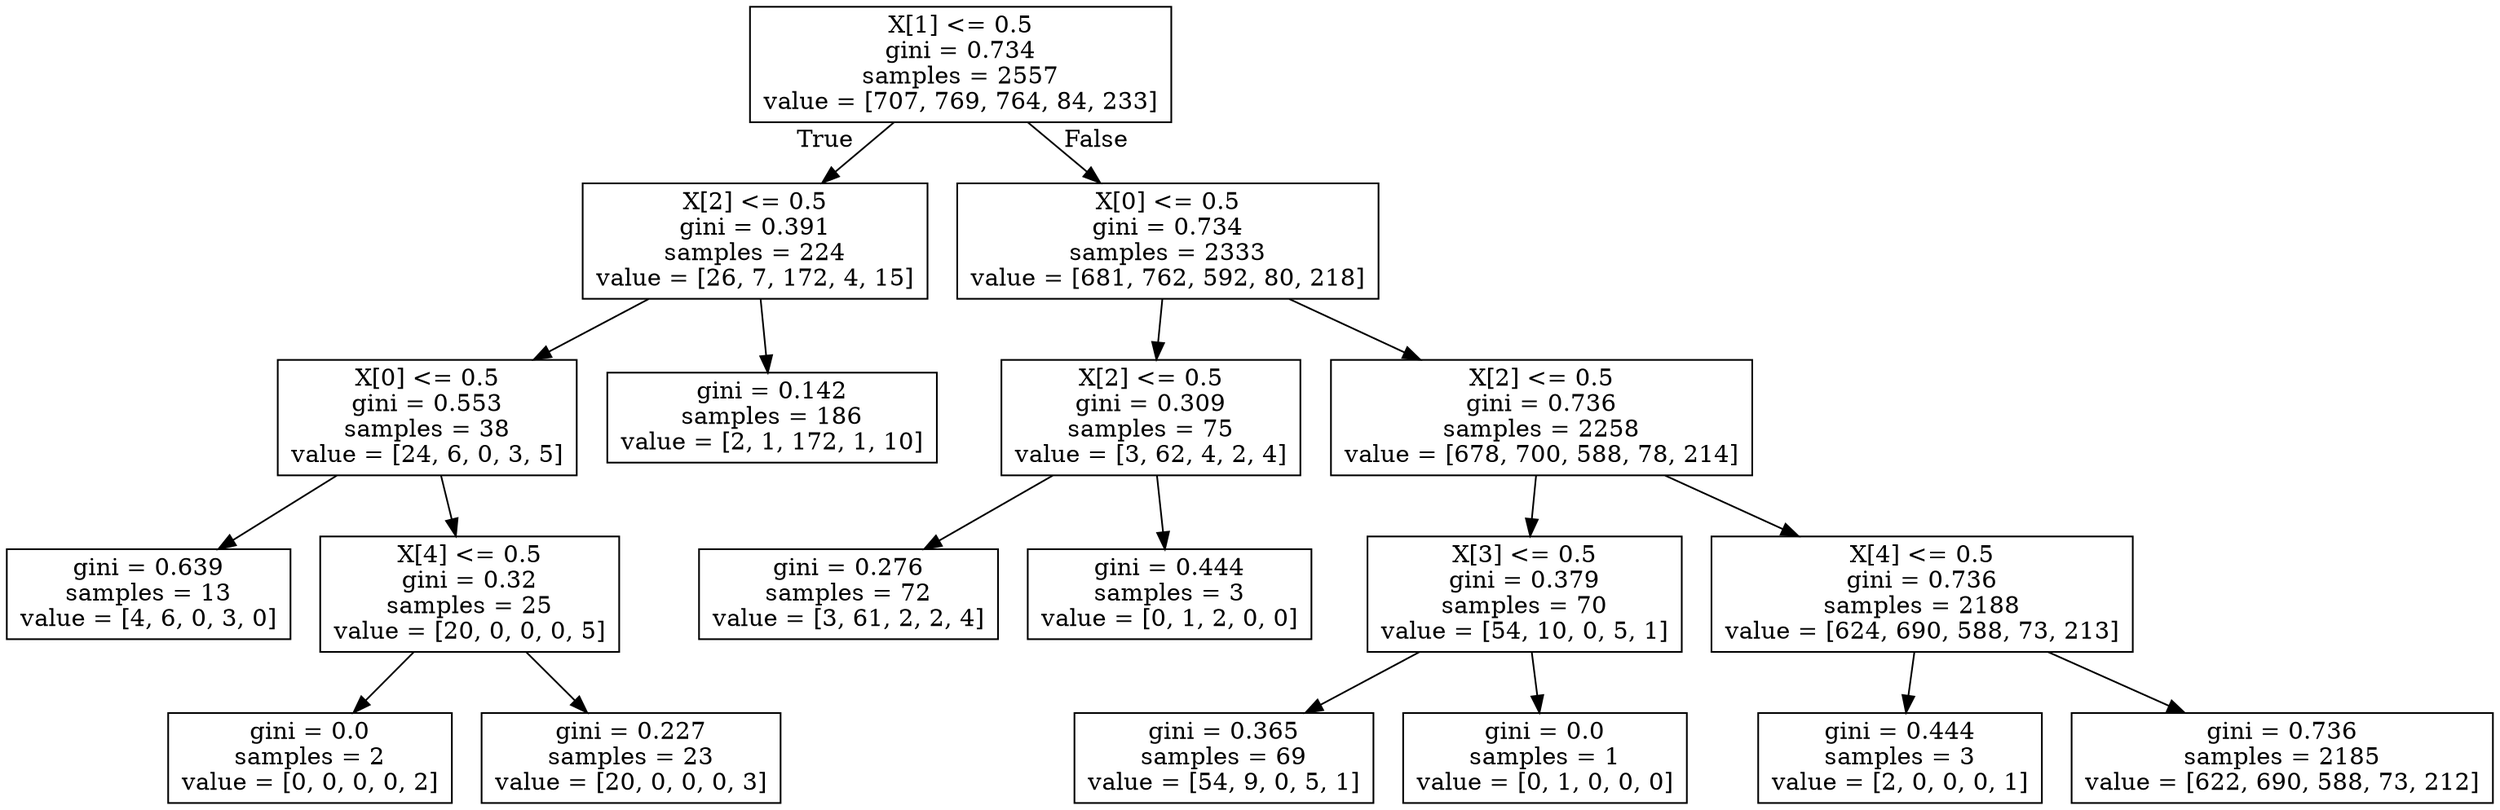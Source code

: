 digraph Tree {
node [shape=box] ;
0 [label="X[1] <= 0.5\ngini = 0.734\nsamples = 2557\nvalue = [707, 769, 764, 84, 233]"] ;
1 [label="X[2] <= 0.5\ngini = 0.391\nsamples = 224\nvalue = [26, 7, 172, 4, 15]"] ;
0 -> 1 [labeldistance=2.5, labelangle=45, headlabel="True"] ;
2 [label="X[0] <= 0.5\ngini = 0.553\nsamples = 38\nvalue = [24, 6, 0, 3, 5]"] ;
1 -> 2 ;
3 [label="gini = 0.639\nsamples = 13\nvalue = [4, 6, 0, 3, 0]"] ;
2 -> 3 ;
4 [label="X[4] <= 0.5\ngini = 0.32\nsamples = 25\nvalue = [20, 0, 0, 0, 5]"] ;
2 -> 4 ;
5 [label="gini = 0.0\nsamples = 2\nvalue = [0, 0, 0, 0, 2]"] ;
4 -> 5 ;
6 [label="gini = 0.227\nsamples = 23\nvalue = [20, 0, 0, 0, 3]"] ;
4 -> 6 ;
7 [label="gini = 0.142\nsamples = 186\nvalue = [2, 1, 172, 1, 10]"] ;
1 -> 7 ;
8 [label="X[0] <= 0.5\ngini = 0.734\nsamples = 2333\nvalue = [681, 762, 592, 80, 218]"] ;
0 -> 8 [labeldistance=2.5, labelangle=-45, headlabel="False"] ;
9 [label="X[2] <= 0.5\ngini = 0.309\nsamples = 75\nvalue = [3, 62, 4, 2, 4]"] ;
8 -> 9 ;
10 [label="gini = 0.276\nsamples = 72\nvalue = [3, 61, 2, 2, 4]"] ;
9 -> 10 ;
11 [label="gini = 0.444\nsamples = 3\nvalue = [0, 1, 2, 0, 0]"] ;
9 -> 11 ;
12 [label="X[2] <= 0.5\ngini = 0.736\nsamples = 2258\nvalue = [678, 700, 588, 78, 214]"] ;
8 -> 12 ;
13 [label="X[3] <= 0.5\ngini = 0.379\nsamples = 70\nvalue = [54, 10, 0, 5, 1]"] ;
12 -> 13 ;
14 [label="gini = 0.365\nsamples = 69\nvalue = [54, 9, 0, 5, 1]"] ;
13 -> 14 ;
15 [label="gini = 0.0\nsamples = 1\nvalue = [0, 1, 0, 0, 0]"] ;
13 -> 15 ;
16 [label="X[4] <= 0.5\ngini = 0.736\nsamples = 2188\nvalue = [624, 690, 588, 73, 213]"] ;
12 -> 16 ;
17 [label="gini = 0.444\nsamples = 3\nvalue = [2, 0, 0, 0, 1]"] ;
16 -> 17 ;
18 [label="gini = 0.736\nsamples = 2185\nvalue = [622, 690, 588, 73, 212]"] ;
16 -> 18 ;
}